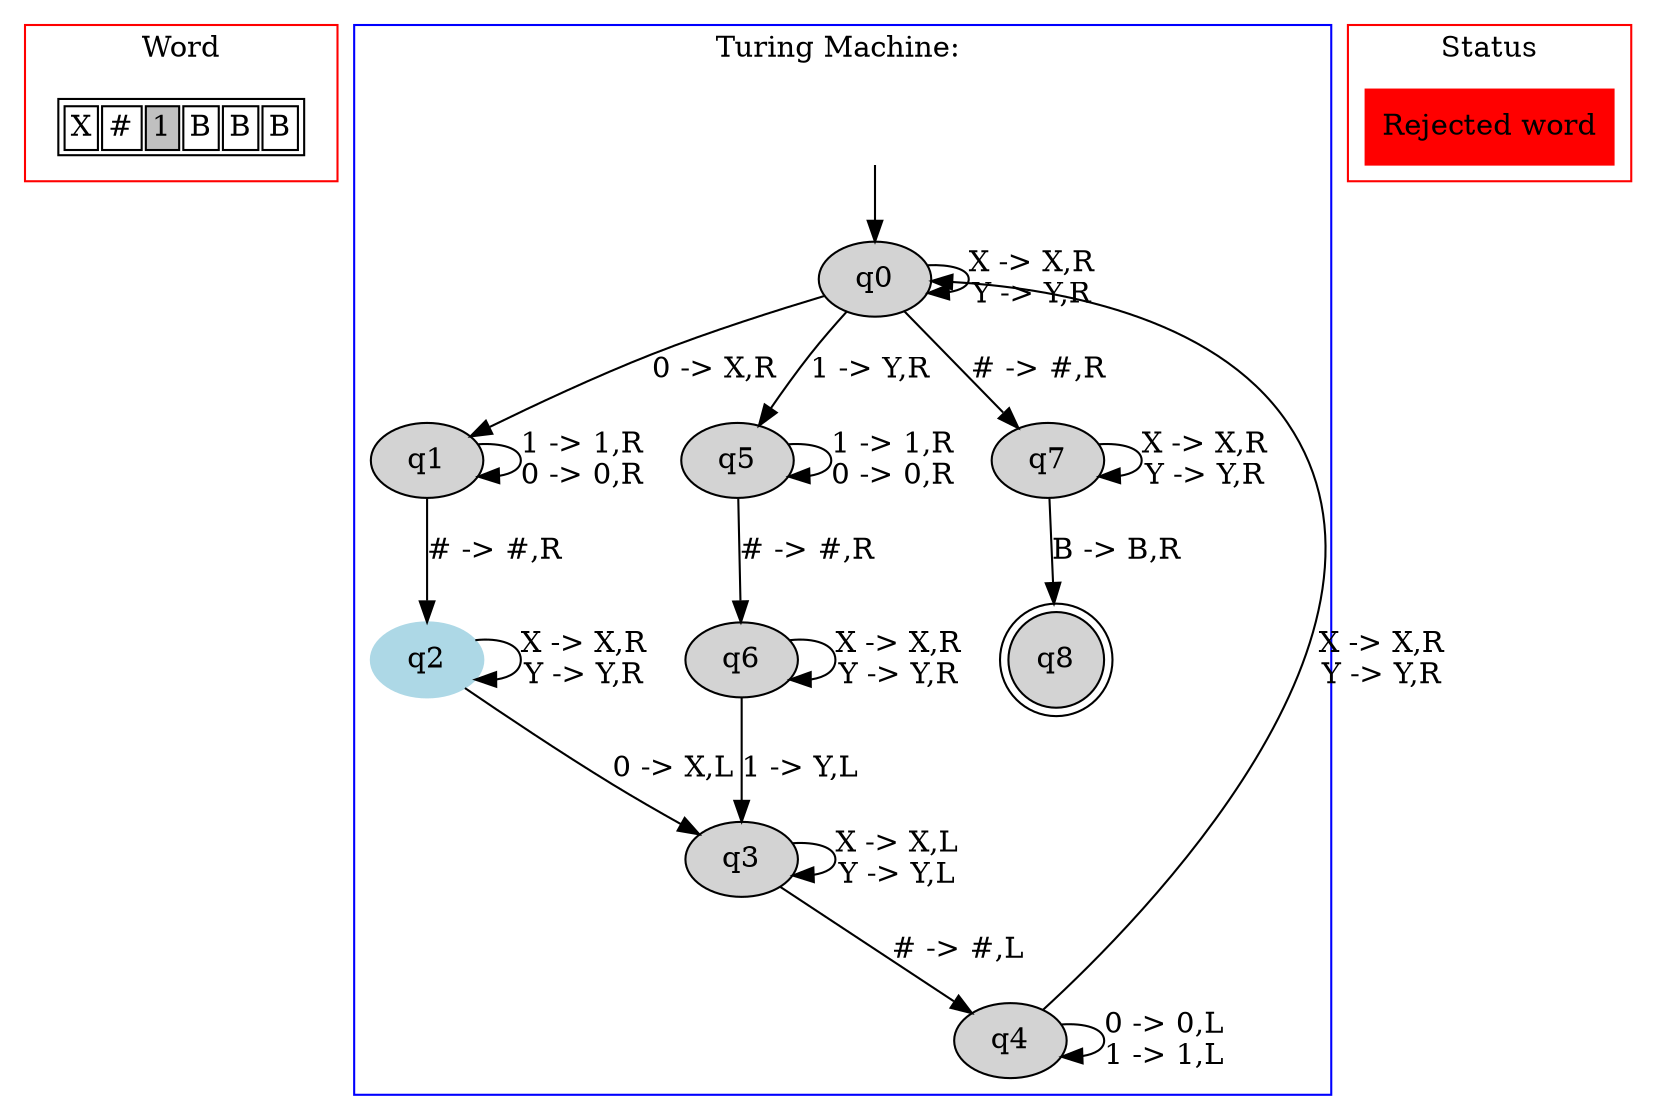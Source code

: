 digraph G {
	subgraph cluster_0 {
		node [shape=plaintext];

struct1 [label=<<TABLE>
<TR>
<TD><FONT>X</FONT></TD>
<TD><FONT>#</FONT></TD>
<TD BGCOLOR="gray"><FONT>1</FONT></TD>
<TD><FONT>B</FONT></TD>
<TD><FONT>B</FONT></TD>
<TD><FONT>B</FONT></TD>
</TR>
</TABLE>>];
label = "Word";
color=red;
}
	subgraph cluster_1 {
		node [style=filled];
		label = "Turing Machine: "
		color=blue;

		q0;
		q1;
		q2 [color="lightblue"];
		q3;
		q4;
		q5;
		q6;
		q7;
		q8 [shape="doublecircle"];
		q0->q0[label="X -> X,R
Y -> Y,R"];
		q0->q1[label="0 -> X,R"];
		q0->q5[label="1 -> Y,R"];
		q0->q7[label="# -> #,R"];
		q1->q1[label="1 -> 1,R
0 -> 0,R"];
		q1->q2[label="# -> #,R"];
		q2->q2[label="X -> X,R
Y -> Y,R"];
		q2->q3[label="0 -> X,L"];
		q3->q3[label="X -> X,L
Y -> Y,L"];
		q3->q4[label="# -> #,L"];
		q4->q0[label="X -> X,R
Y -> Y,R"];
		q4->q4[label="0 -> 0,L
1 -> 1,L"];
		q5->q5[label="1 -> 1,R
0 -> 0,R"];
		q5->q6[label="# -> #,R"];
		q6->q3[label="1 -> Y,L"];
		q6->q6[label="X -> X,R
Y -> Y,R"];
		q7->q7[label="X -> X,R
Y -> Y,R"];
		q7->q8[label="B -> B,R"];
x [color=white, label=""];		x->q0	}

subgraph cluster_0s {
node [style=filled, shape=rect];
cluster_0_n [label="Rejected word", color="red"];
label = "Status";
color=red;
}
}